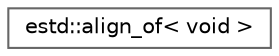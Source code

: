 digraph "Graphical Class Hierarchy"
{
 // LATEX_PDF_SIZE
  bgcolor="transparent";
  edge [fontname=Helvetica,fontsize=10,labelfontname=Helvetica,labelfontsize=10];
  node [fontname=Helvetica,fontsize=10,shape=box,height=0.2,width=0.4];
  rankdir="LR";
  Node0 [id="Node000000",label="estd::align_of\< void \>",height=0.2,width=0.4,color="grey40", fillcolor="white", style="filled",URL="$d7/d8f/structestd_1_1align__of_3_01void_01_4.html",tooltip=" "];
}
